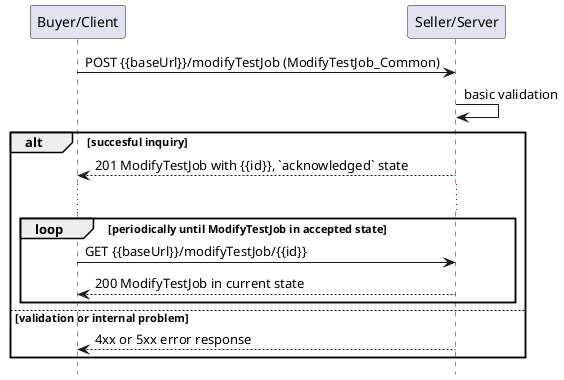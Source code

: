 @startuml useCase10Polling
hide footbox

participant "Buyer/Client" as B
participant "Seller/Server" as S


B -> S : POST {{baseUrl}}/modifyTestJob (ModifyTestJob_Common)
S -> S : basic validation

alt succesful inquiry
  S --> B : 201 ModifyTestJob with {{id}}, `acknowledged` state
  
  ...

  loop periodically until ModifyTestJob in accepted state
      B -> S :   GET {{baseUrl}}/modifyTestJob/{{id}}
      return 200 ModifyTestJob in current state
  end

else validation or internal problem
  S --> B : 4xx or 5xx error response
end


@enduml